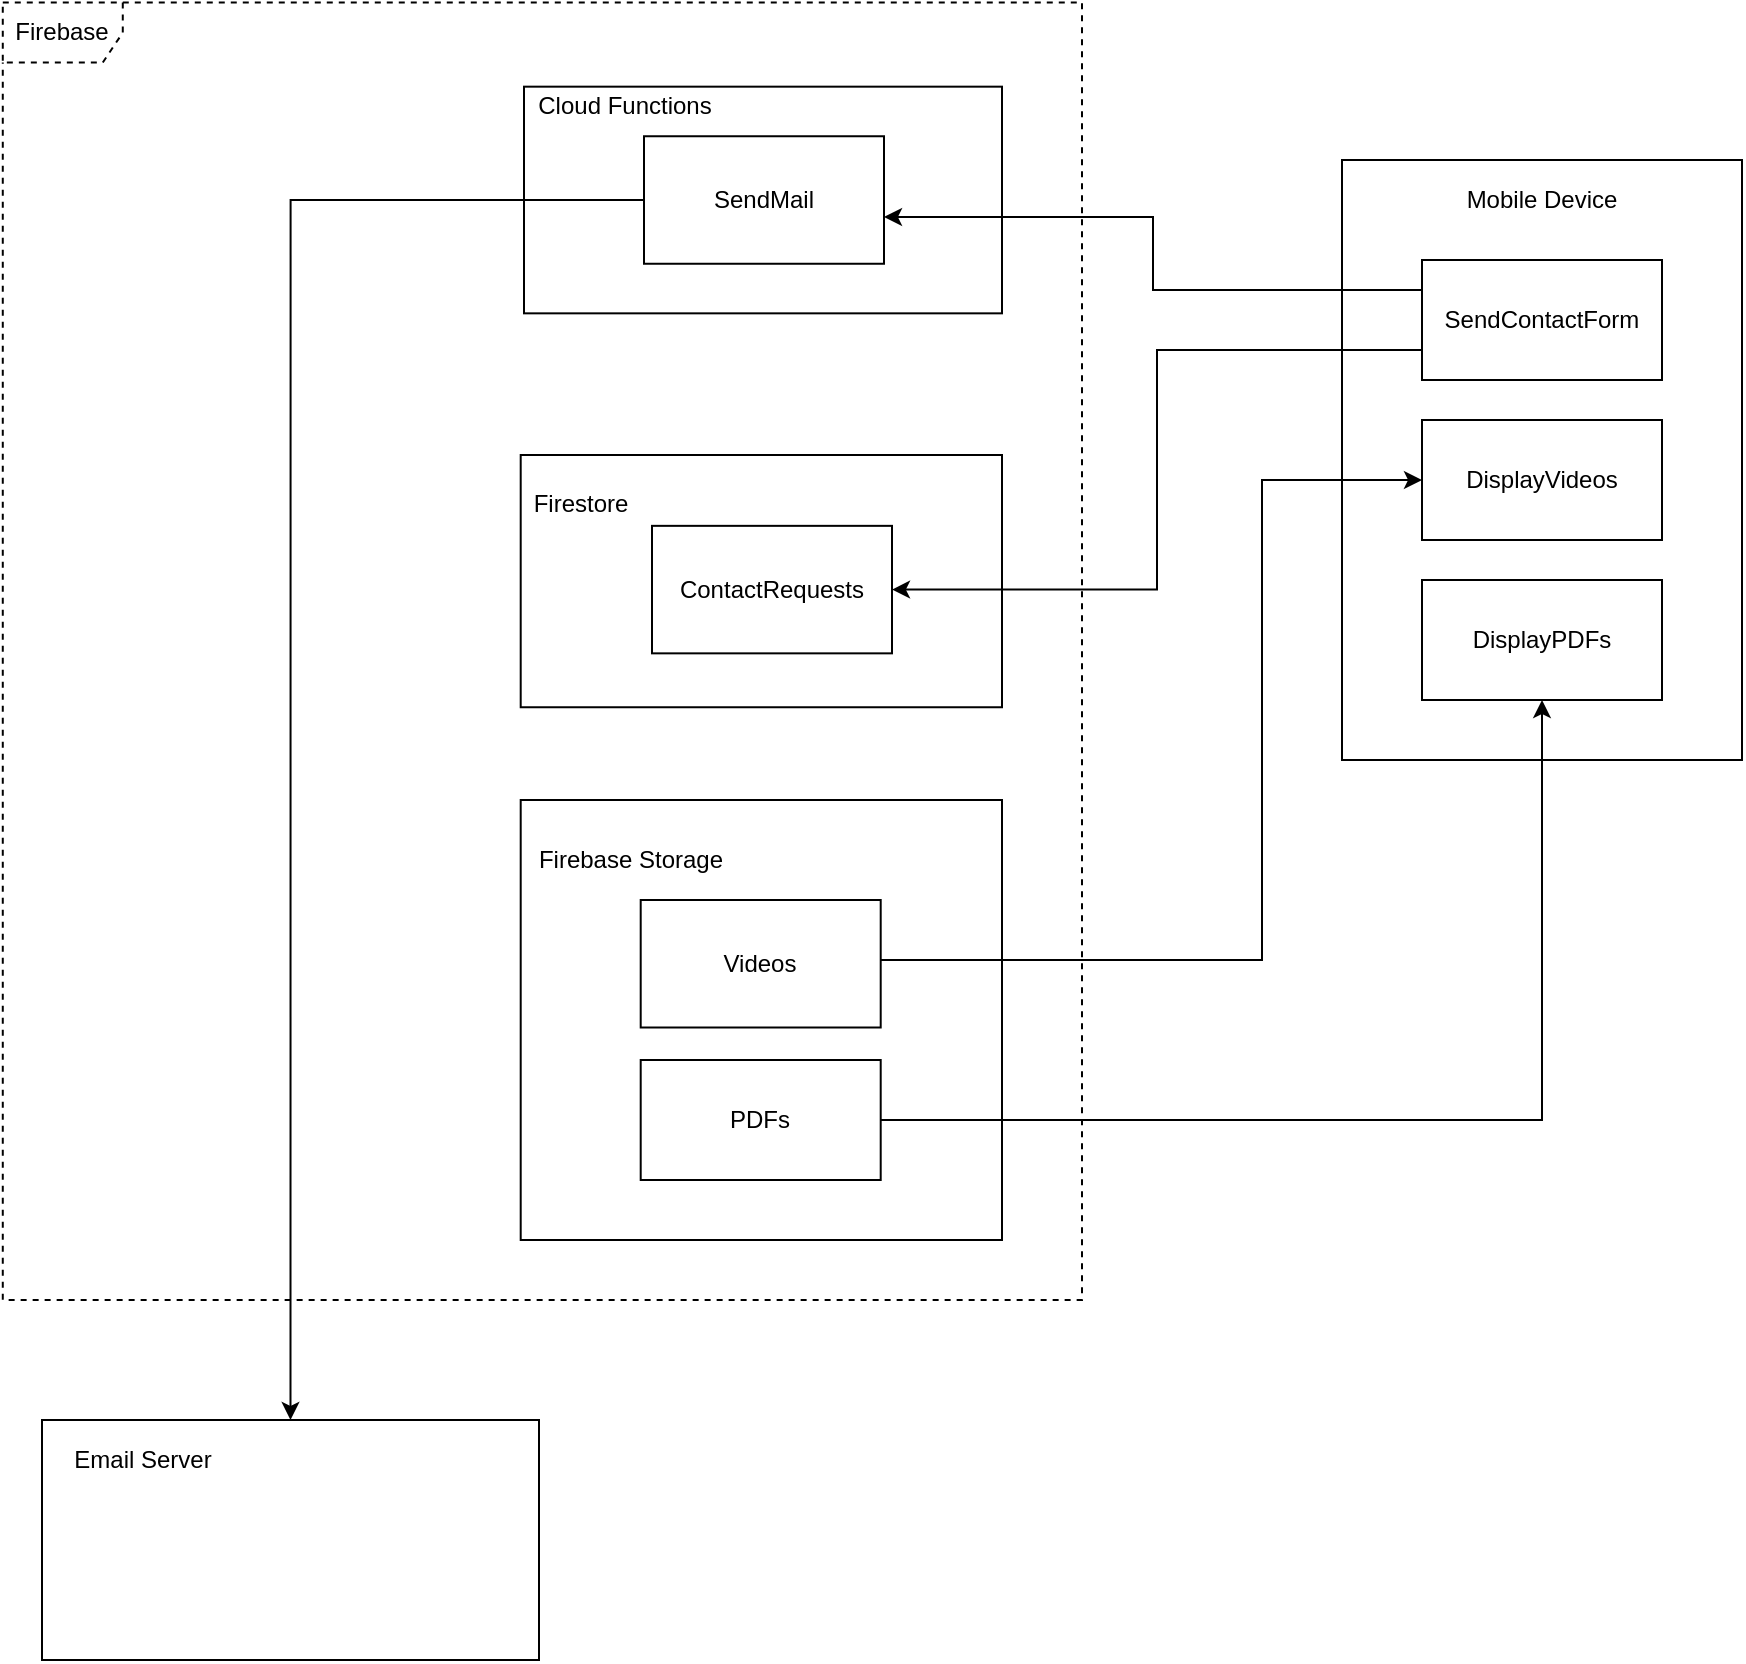 <mxfile version="13.7.3" type="device" pages="4"><diagram id="bMT0CShVq08Ej2n9uF70" name="Logical View"><mxGraphModel dx="1278" dy="2807" grid="1" gridSize="10" guides="1" tooltips="1" connect="1" arrows="1" fold="1" page="1" pageScale="1" pageWidth="850" pageHeight="1100" math="0" shadow="0"><root><mxCell id="0"/><mxCell id="1" parent="0"/><mxCell id="km49-5WfYTzUj_jQ60ud-4" value="" style="group" parent="1" vertex="1" connectable="0"><mxGeometry x="70" y="-1030" width="510" height="550" as="geometry"/></mxCell><mxCell id="km49-5WfYTzUj_jQ60ud-5" value="Firebase" style="shape=umlFrame;whiteSpace=wrap;html=1;dashed=1;gradientColor=#ffffff;" parent="km49-5WfYTzUj_jQ60ud-4" vertex="1"><mxGeometry x="-39.61" y="-98.71" width="539.61" height="648.71" as="geometry"/></mxCell><mxCell id="km49-5WfYTzUj_jQ60ud-13" value="" style="html=1;gradientColor=#ffffff;align=left;" parent="km49-5WfYTzUj_jQ60ud-4" vertex="1"><mxGeometry x="219.35" y="127.5" width="240.65" height="126.126" as="geometry"/></mxCell><mxCell id="km49-5WfYTzUj_jQ60ud-15" value="Firestore" style="text;html=1;resizable=0;autosize=1;align=center;verticalAlign=middle;points=[];fillColor=none;strokeColor=none;rounded=0;dashed=1;" parent="km49-5WfYTzUj_jQ60ud-4" vertex="1"><mxGeometry x="219.349" y="141.671" width="60" height="20" as="geometry"/></mxCell><mxCell id="XN94J7wR7XLBF-y_5Wc6-11" value="" style="html=1;gradientColor=#ffffff;align=left;" parent="km49-5WfYTzUj_jQ60ud-4" vertex="1"><mxGeometry x="219.35" y="300" width="240.65" height="220" as="geometry"/></mxCell><mxCell id="XN94J7wR7XLBF-y_5Wc6-12" value="Firebase Storage" style="text;html=1;resizable=0;autosize=1;align=center;verticalAlign=middle;points=[];fillColor=none;strokeColor=none;rounded=0;dashed=1;" parent="km49-5WfYTzUj_jQ60ud-4" vertex="1"><mxGeometry x="219.349" y="320.001" width="110" height="20" as="geometry"/></mxCell><mxCell id="km49-5WfYTzUj_jQ60ud-12" value="" style="group" parent="km49-5WfYTzUj_jQ60ud-4" vertex="1" connectable="0"><mxGeometry x="221" y="-56.667" width="239" height="113.333" as="geometry"/></mxCell><mxCell id="km49-5WfYTzUj_jQ60ud-2" value="" style="html=1;gradientColor=#ffffff;align=left;" parent="km49-5WfYTzUj_jQ60ud-12" vertex="1"><mxGeometry width="239" height="113.333" as="geometry"/></mxCell><mxCell id="km49-5WfYTzUj_jQ60ud-3" value="Cloud Functions" style="text;html=1;resizable=0;autosize=1;align=center;verticalAlign=middle;points=[];fillColor=none;strokeColor=none;rounded=0;dashed=1;" parent="km49-5WfYTzUj_jQ60ud-12" vertex="1"><mxGeometry x="0.003" y="0.004" width="100" height="20" as="geometry"/></mxCell><mxCell id="ZtVKUkxPyJS5g0SBSnS4-1" value="SendMail" style="rounded=0;whiteSpace=wrap;html=1;" parent="km49-5WfYTzUj_jQ60ud-12" vertex="1"><mxGeometry x="60" y="24.792" width="120" height="63.75" as="geometry"/></mxCell><mxCell id="ZtVKUkxPyJS5g0SBSnS4-11" value="ContactRequests" style="rounded=0;whiteSpace=wrap;html=1;" parent="km49-5WfYTzUj_jQ60ud-4" vertex="1"><mxGeometry x="285" y="162.924" width="120" height="63.75" as="geometry"/></mxCell><mxCell id="ZtVKUkxPyJS5g0SBSnS4-15" value="Videos" style="rounded=0;whiteSpace=wrap;html=1;" parent="km49-5WfYTzUj_jQ60ud-4" vertex="1"><mxGeometry x="279.35" y="350" width="120" height="63.75" as="geometry"/></mxCell><mxCell id="ZtVKUkxPyJS5g0SBSnS4-17" value="PDFs" style="rounded=0;whiteSpace=wrap;html=1;" parent="km49-5WfYTzUj_jQ60ud-4" vertex="1"><mxGeometry x="279.35" y="430" width="120" height="60" as="geometry"/></mxCell><mxCell id="km49-5WfYTzUj_jQ60ud-11" value="" style="rounded=0;whiteSpace=wrap;html=1;gradientColor=#ffffff;" parent="1" vertex="1"><mxGeometry x="700" y="-1050" width="200" height="300" as="geometry"/></mxCell><mxCell id="XN94J7wR7XLBF-y_5Wc6-2" value="" style="group" parent="1" vertex="1" connectable="0"><mxGeometry x="50" y="-420" width="248.5" height="120" as="geometry"/></mxCell><mxCell id="XN94J7wR7XLBF-y_5Wc6-3" value="" style="html=1;gradientColor=#ffffff;align=left;" parent="XN94J7wR7XLBF-y_5Wc6-2" vertex="1"><mxGeometry width="248.5" height="120" as="geometry"/></mxCell><mxCell id="XN94J7wR7XLBF-y_5Wc6-4" value="Email Server" style="text;html=1;resizable=0;autosize=1;align=center;verticalAlign=middle;points=[];fillColor=none;strokeColor=none;rounded=0;dashed=1;" parent="XN94J7wR7XLBF-y_5Wc6-2" vertex="1"><mxGeometry x="10.004" y="10.004" width="80" height="20" as="geometry"/></mxCell><mxCell id="XN94J7wR7XLBF-y_5Wc6-6" style="edgeStyle=orthogonalEdgeStyle;rounded=0;orthogonalLoop=1;jettySize=auto;html=1;entryX=0.5;entryY=0;entryDx=0;entryDy=0;exitX=0;exitY=0.5;exitDx=0;exitDy=0;" parent="1" source="ZtVKUkxPyJS5g0SBSnS4-1" target="XN94J7wR7XLBF-y_5Wc6-3" edge="1"><mxGeometry relative="1" as="geometry"/></mxCell><mxCell id="XN94J7wR7XLBF-y_5Wc6-14" style="edgeStyle=orthogonalEdgeStyle;rounded=0;orthogonalLoop=1;jettySize=auto;html=1;entryX=0;entryY=0.5;entryDx=0;entryDy=0;" parent="1" source="ZtVKUkxPyJS5g0SBSnS4-15" target="ZtVKUkxPyJS5g0SBSnS4-12" edge="1"><mxGeometry relative="1" as="geometry"><mxPoint x="800" y="-800" as="targetPoint"/><Array as="points"><mxPoint x="660" y="-650"/><mxPoint x="660" y="-890"/></Array></mxGeometry></mxCell><mxCell id="ZtVKUkxPyJS5g0SBSnS4-8" style="edgeStyle=orthogonalEdgeStyle;rounded=0;orthogonalLoop=1;jettySize=auto;html=1;exitX=0;exitY=0.25;exitDx=0;exitDy=0;entryX=1;entryY=0.633;entryDx=0;entryDy=0;entryPerimeter=0;" parent="1" source="ZtVKUkxPyJS5g0SBSnS4-6" target="ZtVKUkxPyJS5g0SBSnS4-1" edge="1"><mxGeometry relative="1" as="geometry"><mxPoint x="680" y="-1000" as="sourcePoint"/><mxPoint x="481" y="-1002" as="targetPoint"/></mxGeometry></mxCell><mxCell id="ZtVKUkxPyJS5g0SBSnS4-10" style="edgeStyle=orthogonalEdgeStyle;rounded=0;orthogonalLoop=1;jettySize=auto;html=1;exitX=0;exitY=0.75;exitDx=0;exitDy=0;entryX=1;entryY=0.5;entryDx=0;entryDy=0;" parent="1" source="ZtVKUkxPyJS5g0SBSnS4-6" target="ZtVKUkxPyJS5g0SBSnS4-11" edge="1"><mxGeometry relative="1" as="geometry"/></mxCell><mxCell id="ZtVKUkxPyJS5g0SBSnS4-6" value="SendContactForm" style="rounded=0;whiteSpace=wrap;html=1;" parent="1" vertex="1"><mxGeometry x="740" y="-1000" width="120" height="60" as="geometry"/></mxCell><mxCell id="ZtVKUkxPyJS5g0SBSnS4-12" value="DisplayVideos" style="rounded=0;whiteSpace=wrap;html=1;" parent="1" vertex="1"><mxGeometry x="740" y="-920" width="120" height="60" as="geometry"/></mxCell><mxCell id="ZtVKUkxPyJS5g0SBSnS4-14" value="Mobile Device" style="text;html=1;strokeColor=none;fillColor=none;align=center;verticalAlign=middle;whiteSpace=wrap;rounded=0;" parent="1" vertex="1"><mxGeometry x="750" y="-1040" width="100" height="20" as="geometry"/></mxCell><mxCell id="ZtVKUkxPyJS5g0SBSnS4-18" value="DisplayPDFs" style="rounded=0;whiteSpace=wrap;html=1;" parent="1" vertex="1"><mxGeometry x="740" y="-840" width="120" height="60" as="geometry"/></mxCell><mxCell id="ZtVKUkxPyJS5g0SBSnS4-19" style="edgeStyle=orthogonalEdgeStyle;rounded=0;orthogonalLoop=1;jettySize=auto;html=1;exitX=1;exitY=0.5;exitDx=0;exitDy=0;entryX=0.5;entryY=1;entryDx=0;entryDy=0;" parent="1" source="ZtVKUkxPyJS5g0SBSnS4-17" target="ZtVKUkxPyJS5g0SBSnS4-18" edge="1"><mxGeometry relative="1" as="geometry"/></mxCell></root></mxGraphModel></diagram><diagram id="W8rGTQilipVuCinU4-Am" name="Physical View"><mxGraphModel dx="1278" dy="607" grid="1" gridSize="10" guides="1" tooltips="1" connect="1" arrows="1" fold="1" page="1" pageScale="1" pageWidth="850" pageHeight="1100" math="0" shadow="0"><root><mxCell id="aKV_XLUI-L4lT0sEZE_H-0"/><mxCell id="aKV_XLUI-L4lT0sEZE_H-1" parent="aKV_XLUI-L4lT0sEZE_H-0"/><mxCell id="aK20j644FgL5TDHcuYxx-0" value="Firebase" style="shape=umlFrame;whiteSpace=wrap;html=1;dashed=1;gradientColor=#ffffff;" parent="aKV_XLUI-L4lT0sEZE_H-1" vertex="1"><mxGeometry x="40" y="40" width="260" height="360" as="geometry"/></mxCell><mxCell id="gJoaXDOzKBi1SrwI4a74-1" style="edgeStyle=orthogonalEdgeStyle;rounded=0;orthogonalLoop=1;jettySize=auto;html=1;entryX=-0.004;entryY=0.81;entryDx=0;entryDy=0;entryPerimeter=0;" parent="aKV_XLUI-L4lT0sEZE_H-1" source="kFizrRC1tmIKcm3bV-50-24" target="2Xi1L11MYhu1eCt4mAyI-0" edge="1"><mxGeometry relative="1" as="geometry"/></mxCell><mxCell id="kFizrRC1tmIKcm3bV-50-24" value="Firebase Storage" style="aspect=fixed;perimeter=ellipsePerimeter;html=1;align=center;shadow=0;dashed=0;spacingTop=3;image;image=img/lib/active_directory/generic_server.svg;" parent="aKV_XLUI-L4lT0sEZE_H-1" vertex="1"><mxGeometry x="218" y="290" width="39.2" height="70" as="geometry"/></mxCell><mxCell id="kFizrRC1tmIKcm3bV-50-25" value="Firebase" style="aspect=fixed;perimeter=ellipsePerimeter;html=1;align=center;shadow=0;dashed=0;spacingTop=3;image;image=img/lib/active_directory/generic_server.svg;" parent="aKV_XLUI-L4lT0sEZE_H-1" vertex="1"><mxGeometry x="218" y="175" width="39.2" height="70" as="geometry"/></mxCell><mxCell id="gJoaXDOzKBi1SrwI4a74-2" style="edgeStyle=orthogonalEdgeStyle;rounded=0;orthogonalLoop=1;jettySize=auto;html=1;exitX=0;exitY=0.5;exitDx=0;exitDy=0;entryX=0.5;entryY=0;entryDx=0;entryDy=0;" parent="aKV_XLUI-L4lT0sEZE_H-1" source="kFizrRC1tmIKcm3bV-50-26" target="kFizrRC1tmIKcm3bV-50-27" edge="1"><mxGeometry relative="1" as="geometry"/></mxCell><mxCell id="kFizrRC1tmIKcm3bV-50-26" value="Cloud Functions" style="aspect=fixed;perimeter=ellipsePerimeter;html=1;align=center;shadow=0;dashed=0;spacingTop=3;image;image=img/lib/active_directory/generic_server.svg;" parent="aKV_XLUI-L4lT0sEZE_H-1" vertex="1"><mxGeometry x="218" y="60" width="39.2" height="70" as="geometry"/></mxCell><mxCell id="kFizrRC1tmIKcm3bV-50-27" value="Mail Server" style="aspect=fixed;perimeter=ellipsePerimeter;html=1;align=center;shadow=0;dashed=0;spacingTop=3;image;image=img/lib/active_directory/generic_server.svg;" parent="aKV_XLUI-L4lT0sEZE_H-1" vertex="1"><mxGeometry x="90" y="430" width="39.2" height="70" as="geometry"/></mxCell><mxCell id="hd0oNLSRZhXBTgo0dik--1" style="edgeStyle=orthogonalEdgeStyle;rounded=0;orthogonalLoop=1;jettySize=auto;html=1;entryX=1;entryY=0.5;entryDx=0;entryDy=0;" parent="aKV_XLUI-L4lT0sEZE_H-1" source="2Xi1L11MYhu1eCt4mAyI-0" target="kFizrRC1tmIKcm3bV-50-26" edge="1"><mxGeometry relative="1" as="geometry"><Array as="points"><mxPoint x="451" y="95"/></Array></mxGeometry></mxCell><mxCell id="hd0oNLSRZhXBTgo0dik--2" style="edgeStyle=orthogonalEdgeStyle;rounded=0;orthogonalLoop=1;jettySize=auto;html=1;" parent="aKV_XLUI-L4lT0sEZE_H-1" source="2Xi1L11MYhu1eCt4mAyI-0" target="kFizrRC1tmIKcm3bV-50-25" edge="1"><mxGeometry relative="1" as="geometry"/></mxCell><mxCell id="2Xi1L11MYhu1eCt4mAyI-0" value="Mobile Device" style="verticalLabelPosition=bottom;verticalAlign=top;html=1;shadow=0;dashed=0;strokeWidth=1;shape=mxgraph.android.phone2;strokeColor=#c0c0c0;" parent="aKV_XLUI-L4lT0sEZE_H-1" vertex="1"><mxGeometry x="425" y="160" width="51.28" height="100" as="geometry"/></mxCell></root></mxGraphModel></diagram><diagram id="gUn6s7pEqkyoHVhGCALR" name="Development View"><mxGraphModel dx="1504" dy="714" grid="1" gridSize="10" guides="1" tooltips="1" connect="1" arrows="1" fold="1" page="1" pageScale="1" pageWidth="850" pageHeight="1100" math="0" shadow="0"><root><mxCell id="8YMoaKIFpY8OmmjfQo6V-0"/><mxCell id="8YMoaKIFpY8OmmjfQo6V-1" parent="8YMoaKIFpY8OmmjfQo6V-0"/></root></mxGraphModel></diagram><diagram id="ZqzorrxqBrIlNh74ILbo" name="Process View"><mxGraphModel dx="1278" dy="607" grid="1" gridSize="10" guides="1" tooltips="1" connect="1" arrows="1" fold="1" page="1" pageScale="1" pageWidth="850" pageHeight="1100" math="0" shadow="0"><root><mxCell id="PQYUNOce0uo1fxgKNjcX-0"/><mxCell id="PQYUNOce0uo1fxgKNjcX-1" parent="PQYUNOce0uo1fxgKNjcX-0"/></root></mxGraphModel></diagram></mxfile>